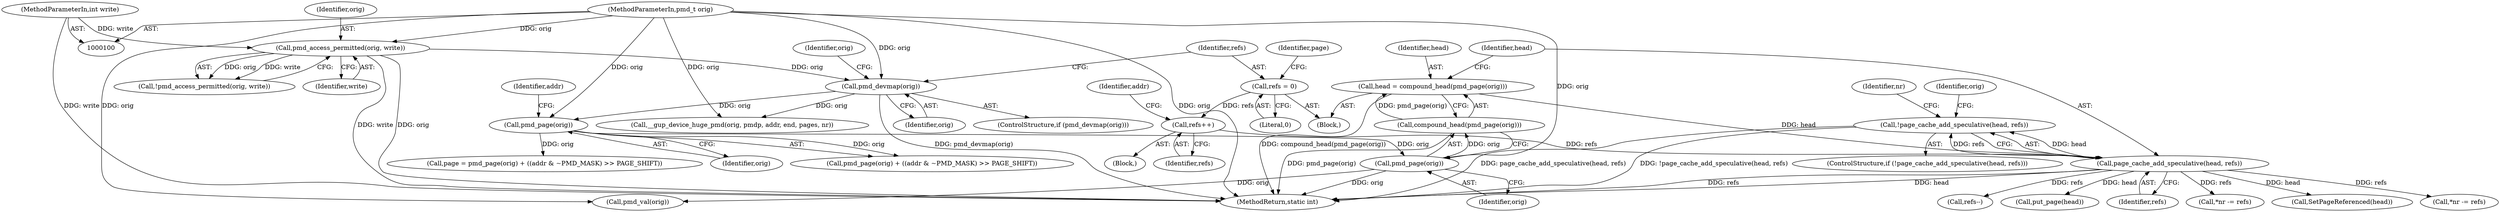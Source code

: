 digraph "1_linux_6b3a707736301c2128ca85ce85fb13f60b5e350a_8@del" {
"1000171" [label="(Call,!page_cache_add_speculative(head, refs))"];
"1000172" [label="(Call,page_cache_add_speculative(head, refs))"];
"1000165" [label="(Call,head = compound_head(pmd_page(orig)))"];
"1000167" [label="(Call,compound_head(pmd_page(orig)))"];
"1000168" [label="(Call,pmd_page(orig))"];
"1000136" [label="(Call,pmd_page(orig))"];
"1000120" [label="(Call,pmd_devmap(orig))"];
"1000114" [label="(Call,pmd_access_permitted(orig, write))"];
"1000101" [label="(MethodParameterIn,pmd_t orig)"];
"1000105" [label="(MethodParameterIn,int write)"];
"1000156" [label="(Call,refs++)"];
"1000130" [label="(Call,refs = 0)"];
"1000173" [label="(Identifier,head)"];
"1000185" [label="(Call,pmd_val(orig))"];
"1000101" [label="(MethodParameterIn,pmd_t orig)"];
"1000131" [label="(Identifier,refs)"];
"1000115" [label="(Identifier,orig)"];
"1000176" [label="(Call,*nr -= refs)"];
"1000169" [label="(Identifier,orig)"];
"1000120" [label="(Call,pmd_devmap(orig))"];
"1000130" [label="(Call,refs = 0)"];
"1000170" [label="(ControlStructure,if (!page_cache_add_speculative(head, refs)))"];
"1000202" [label="(Call,SetPageReferenced(head))"];
"1000121" [label="(Identifier,orig)"];
"1000168" [label="(Call,pmd_page(orig))"];
"1000132" [label="(Literal,0)"];
"1000172" [label="(Call,page_cache_add_speculative(head, refs))"];
"1000123" [label="(Call,__gup_device_huge_pmd(orig, pmdp, addr, end, pages, nr))"];
"1000191" [label="(Call,*nr -= refs)"];
"1000119" [label="(ControlStructure,if (pmd_devmap(orig)))"];
"1000124" [label="(Identifier,orig)"];
"1000114" [label="(Call,pmd_access_permitted(orig, write))"];
"1000196" [label="(Call,refs--)"];
"1000144" [label="(Block,)"];
"1000171" [label="(Call,!page_cache_add_speculative(head, refs))"];
"1000140" [label="(Identifier,addr)"];
"1000108" [label="(Block,)"];
"1000160" [label="(Identifier,addr)"];
"1000134" [label="(Identifier,page)"];
"1000136" [label="(Call,pmd_page(orig))"];
"1000156" [label="(Call,refs++)"];
"1000166" [label="(Identifier,head)"];
"1000167" [label="(Call,compound_head(pmd_page(orig)))"];
"1000137" [label="(Identifier,orig)"];
"1000116" [label="(Identifier,write)"];
"1000186" [label="(Identifier,orig)"];
"1000198" [label="(Call,put_page(head))"];
"1000133" [label="(Call,page = pmd_page(orig) + ((addr & ~PMD_MASK) >> PAGE_SHIFT))"];
"1000105" [label="(MethodParameterIn,int write)"];
"1000135" [label="(Call,pmd_page(orig) + ((addr & ~PMD_MASK) >> PAGE_SHIFT))"];
"1000206" [label="(MethodReturn,static int)"];
"1000113" [label="(Call,!pmd_access_permitted(orig, write))"];
"1000157" [label="(Identifier,refs)"];
"1000174" [label="(Identifier,refs)"];
"1000165" [label="(Call,head = compound_head(pmd_page(orig)))"];
"1000178" [label="(Identifier,nr)"];
"1000171" -> "1000170"  [label="AST: "];
"1000171" -> "1000172"  [label="CFG: "];
"1000172" -> "1000171"  [label="AST: "];
"1000178" -> "1000171"  [label="CFG: "];
"1000186" -> "1000171"  [label="CFG: "];
"1000171" -> "1000206"  [label="DDG: page_cache_add_speculative(head, refs)"];
"1000171" -> "1000206"  [label="DDG: !page_cache_add_speculative(head, refs)"];
"1000172" -> "1000171"  [label="DDG: head"];
"1000172" -> "1000171"  [label="DDG: refs"];
"1000172" -> "1000174"  [label="CFG: "];
"1000173" -> "1000172"  [label="AST: "];
"1000174" -> "1000172"  [label="AST: "];
"1000172" -> "1000206"  [label="DDG: head"];
"1000172" -> "1000206"  [label="DDG: refs"];
"1000165" -> "1000172"  [label="DDG: head"];
"1000156" -> "1000172"  [label="DDG: refs"];
"1000172" -> "1000176"  [label="DDG: refs"];
"1000172" -> "1000191"  [label="DDG: refs"];
"1000172" -> "1000196"  [label="DDG: refs"];
"1000172" -> "1000198"  [label="DDG: head"];
"1000172" -> "1000202"  [label="DDG: head"];
"1000165" -> "1000108"  [label="AST: "];
"1000165" -> "1000167"  [label="CFG: "];
"1000166" -> "1000165"  [label="AST: "];
"1000167" -> "1000165"  [label="AST: "];
"1000173" -> "1000165"  [label="CFG: "];
"1000165" -> "1000206"  [label="DDG: compound_head(pmd_page(orig))"];
"1000167" -> "1000165"  [label="DDG: pmd_page(orig)"];
"1000167" -> "1000168"  [label="CFG: "];
"1000168" -> "1000167"  [label="AST: "];
"1000167" -> "1000206"  [label="DDG: pmd_page(orig)"];
"1000168" -> "1000167"  [label="DDG: orig"];
"1000168" -> "1000169"  [label="CFG: "];
"1000169" -> "1000168"  [label="AST: "];
"1000168" -> "1000206"  [label="DDG: orig"];
"1000136" -> "1000168"  [label="DDG: orig"];
"1000101" -> "1000168"  [label="DDG: orig"];
"1000168" -> "1000185"  [label="DDG: orig"];
"1000136" -> "1000135"  [label="AST: "];
"1000136" -> "1000137"  [label="CFG: "];
"1000137" -> "1000136"  [label="AST: "];
"1000140" -> "1000136"  [label="CFG: "];
"1000136" -> "1000133"  [label="DDG: orig"];
"1000136" -> "1000135"  [label="DDG: orig"];
"1000120" -> "1000136"  [label="DDG: orig"];
"1000101" -> "1000136"  [label="DDG: orig"];
"1000120" -> "1000119"  [label="AST: "];
"1000120" -> "1000121"  [label="CFG: "];
"1000121" -> "1000120"  [label="AST: "];
"1000124" -> "1000120"  [label="CFG: "];
"1000131" -> "1000120"  [label="CFG: "];
"1000120" -> "1000206"  [label="DDG: pmd_devmap(orig)"];
"1000114" -> "1000120"  [label="DDG: orig"];
"1000101" -> "1000120"  [label="DDG: orig"];
"1000120" -> "1000123"  [label="DDG: orig"];
"1000114" -> "1000113"  [label="AST: "];
"1000114" -> "1000116"  [label="CFG: "];
"1000115" -> "1000114"  [label="AST: "];
"1000116" -> "1000114"  [label="AST: "];
"1000113" -> "1000114"  [label="CFG: "];
"1000114" -> "1000206"  [label="DDG: orig"];
"1000114" -> "1000206"  [label="DDG: write"];
"1000114" -> "1000113"  [label="DDG: orig"];
"1000114" -> "1000113"  [label="DDG: write"];
"1000101" -> "1000114"  [label="DDG: orig"];
"1000105" -> "1000114"  [label="DDG: write"];
"1000101" -> "1000100"  [label="AST: "];
"1000101" -> "1000206"  [label="DDG: orig"];
"1000101" -> "1000123"  [label="DDG: orig"];
"1000101" -> "1000185"  [label="DDG: orig"];
"1000105" -> "1000100"  [label="AST: "];
"1000105" -> "1000206"  [label="DDG: write"];
"1000156" -> "1000144"  [label="AST: "];
"1000156" -> "1000157"  [label="CFG: "];
"1000157" -> "1000156"  [label="AST: "];
"1000160" -> "1000156"  [label="CFG: "];
"1000130" -> "1000156"  [label="DDG: refs"];
"1000130" -> "1000108"  [label="AST: "];
"1000130" -> "1000132"  [label="CFG: "];
"1000131" -> "1000130"  [label="AST: "];
"1000132" -> "1000130"  [label="AST: "];
"1000134" -> "1000130"  [label="CFG: "];
}
